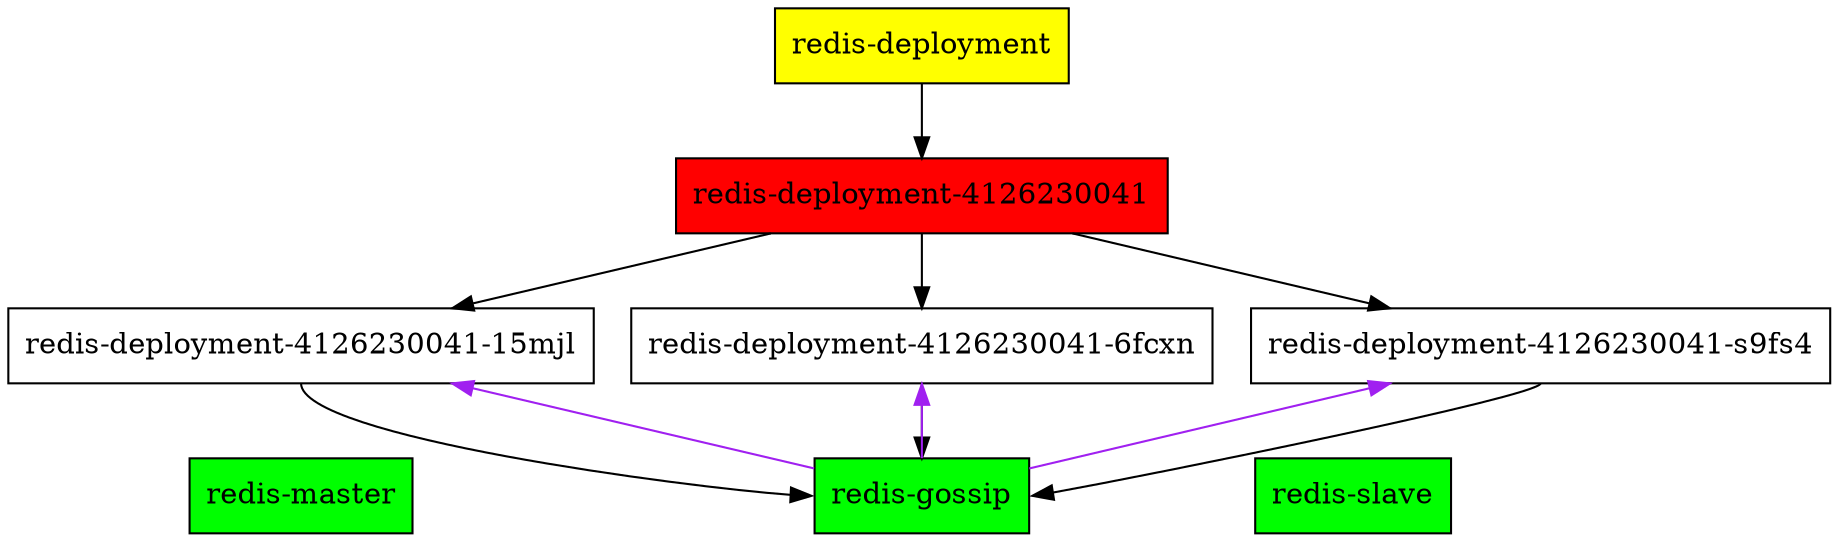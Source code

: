 digraph statefulset {
   pod_3 [label="redis-deployment-4126230041-15mjl", shape=rect];
   pod_4 [label="redis-deployment-4126230041-6fcxn", shape=rect];
   pod_5 [label="redis-deployment-4126230041-s9fs4", shape=rect];
   replica_set_0 [label="redis-deployment-4126230041", shape=rect, style=filled, fillcolor=red];
   replica_set_0 -> pod_3;
   replica_set_0 -> pod_4;
   replica_set_0 -> pod_5;
   service2 [label="redis-master", shape=rect, style=filled, fillcolor=green];
   service3 [label="redis-slave", shape=rect, style=filled, fillcolor=green];
   service4 [label="redis-gossip", shape=rect, style=filled, fillcolor=green];
   deployment0 [label="redis-deployment", shape=rect, style=filled, fillcolor=yellow];
   deployment0 -> replica_set_0;

   pod_3 -> service2 [style=invis];
   pod_4 -> service3 [style=invis];
   pod_5 -> service3 [style=invis];


   pod_3 -> service4 [tailport="s",headport="w"];
   pod_4 -> service4 [tailport="s",headport="n"];
   pod_5 -> service4 [tailport="s",headport="e"];

   pod_3 -> service4 [color="purple", dir=back];
   pod_4 -> service4 [color="purple", dir=back];
   pod_5 -> service4 [color="purple", dir=back];
 }
